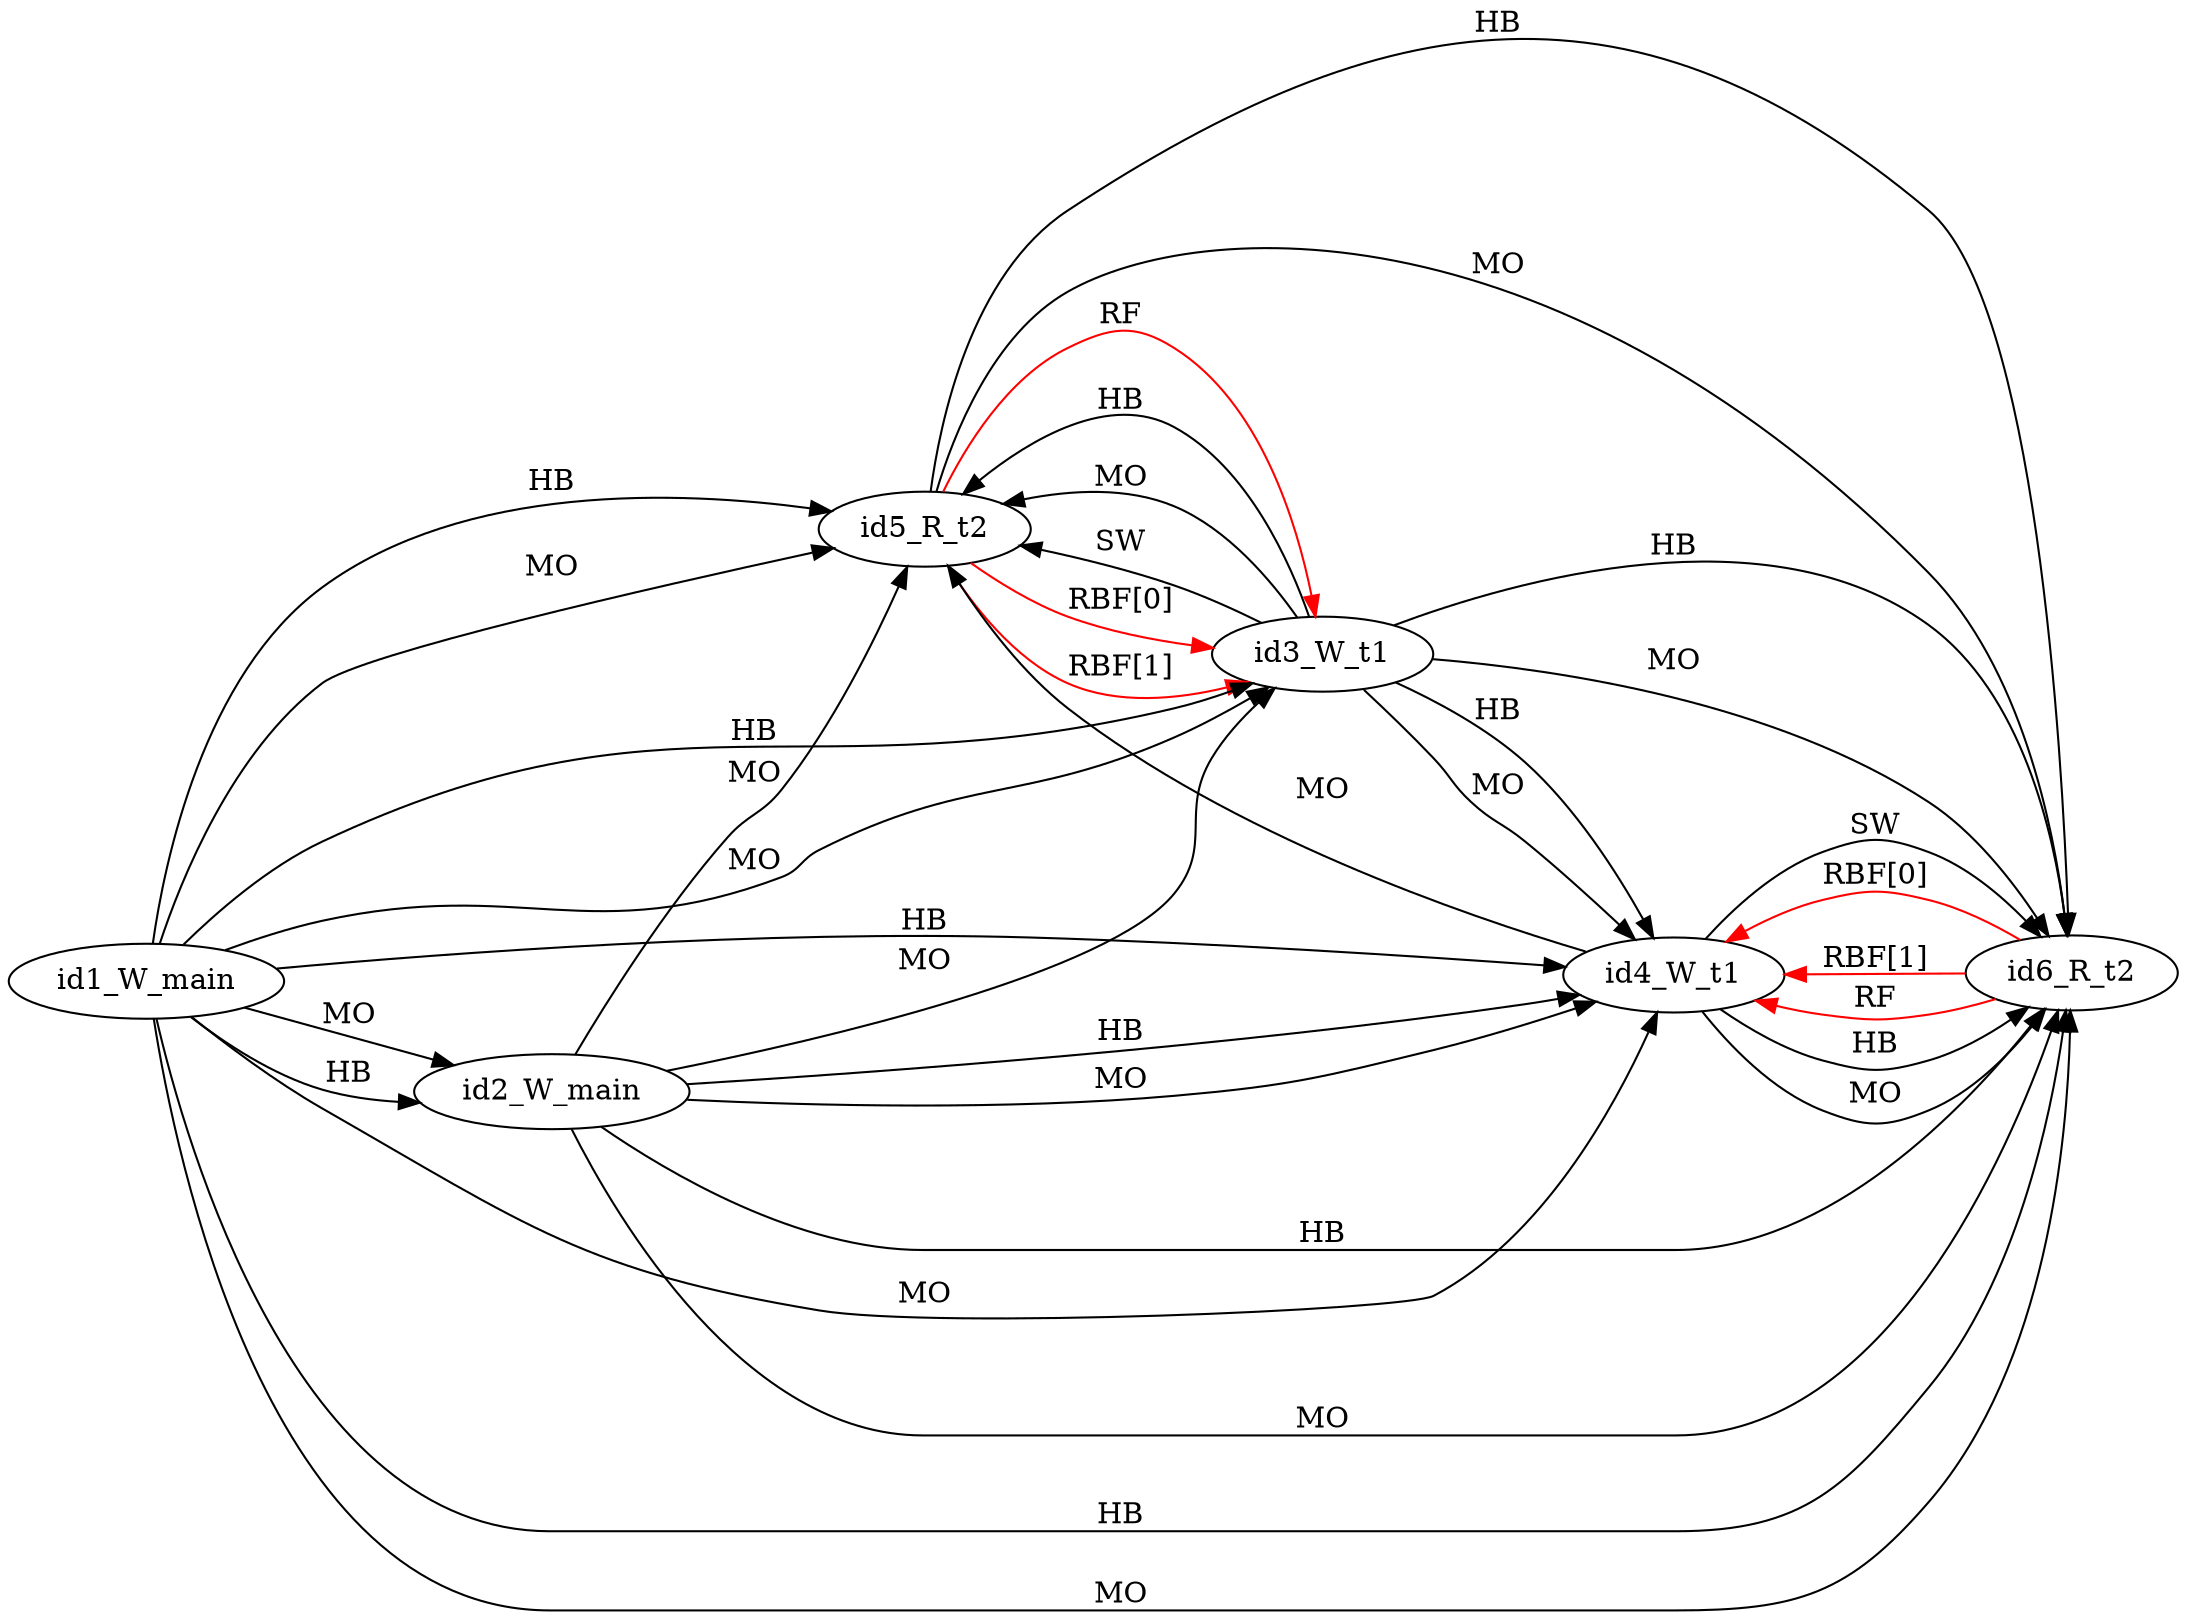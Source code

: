 digraph memory_model {
rankdir=LR;
id5_R_t2 -> id3_W_t1 [label = "RBF[0]", color="red"];
id5_R_t2 -> id3_W_t1 [label = "RBF[1]", color="red"];
id6_R_t2 -> id4_W_t1 [label = "RBF[0]", color="red"];
id6_R_t2 -> id4_W_t1 [label = "RBF[1]", color="red"];
id5_R_t2 -> id3_W_t1 [label = "RF", color="red"];
id6_R_t2 -> id4_W_t1 [label = "RF", color="red"];
id1_W_main -> id2_W_main [label = "HB", color="black"];
id3_W_t1 -> id4_W_t1 [label = "HB", color="black"];
id5_R_t2 -> id6_R_t2 [label = "HB", color="black"];
id1_W_main -> id3_W_t1 [label = "HB", color="black"];
id1_W_main -> id4_W_t1 [label = "HB", color="black"];
id1_W_main -> id5_R_t2 [label = "HB", color="black"];
id1_W_main -> id6_R_t2 [label = "HB", color="black"];
id2_W_main -> id4_W_t1 [label = "HB", color="black"];
id2_W_main -> id6_R_t2 [label = "HB", color="black"];
id3_W_t1 -> id5_R_t2 [label = "HB", color="black"];
id3_W_t1 -> id6_R_t2 [label = "HB", color="black"];
id4_W_t1 -> id6_R_t2 [label = "HB", color="black"];
id1_W_main -> id2_W_main [label = "MO", color="black"];
id3_W_t1 -> id4_W_t1 [label = "MO", color="black"];
id5_R_t2 -> id6_R_t2 [label = "MO", color="black"];
id1_W_main -> id3_W_t1 [label = "MO", color="black"];
id1_W_main -> id4_W_t1 [label = "MO", color="black"];
id1_W_main -> id5_R_t2 [label = "MO", color="black"];
id1_W_main -> id6_R_t2 [label = "MO", color="black"];
id2_W_main -> id3_W_t1 [label = "MO", color="black"];
id2_W_main -> id4_W_t1 [label = "MO", color="black"];
id2_W_main -> id5_R_t2 [label = "MO", color="black"];
id2_W_main -> id6_R_t2 [label = "MO", color="black"];
id3_W_t1 -> id5_R_t2 [label = "MO", color="black"];
id3_W_t1 -> id6_R_t2 [label = "MO", color="black"];
id4_W_t1 -> id5_R_t2 [label = "MO", color="black"];
id4_W_t1 -> id6_R_t2 [label = "MO", color="black"];
id3_W_t1 -> id5_R_t2 [label = "SW", color="black"];
id4_W_t1 -> id6_R_t2 [label = "SW", color="black"];
}
